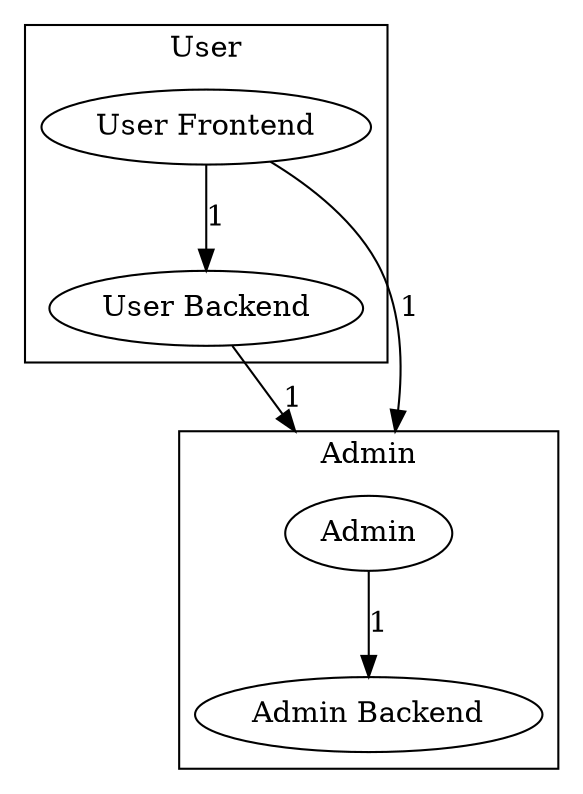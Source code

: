 digraph "" {
subgraph "cluster_User" {
label="User"
"User Frontend" [
group="User"
]
"User Backend" [
group="User"
]
}
subgraph "cluster_Admin" {
label="Admin"
"Admin" [
group="Admin"
]
"Admin Backend" [
group="Admin"
]
}
compound="true"
"User Frontend" -> "User Backend" [
label="1"
]
"User Frontend" -> "Admin" [
lhead="cluster_Admin"
label="1"
]
"Admin" -> "Admin Backend" [
label="1"
]
"User Backend" -> "Admin" [
lhead="cluster_Admin"
label="1"
]
}